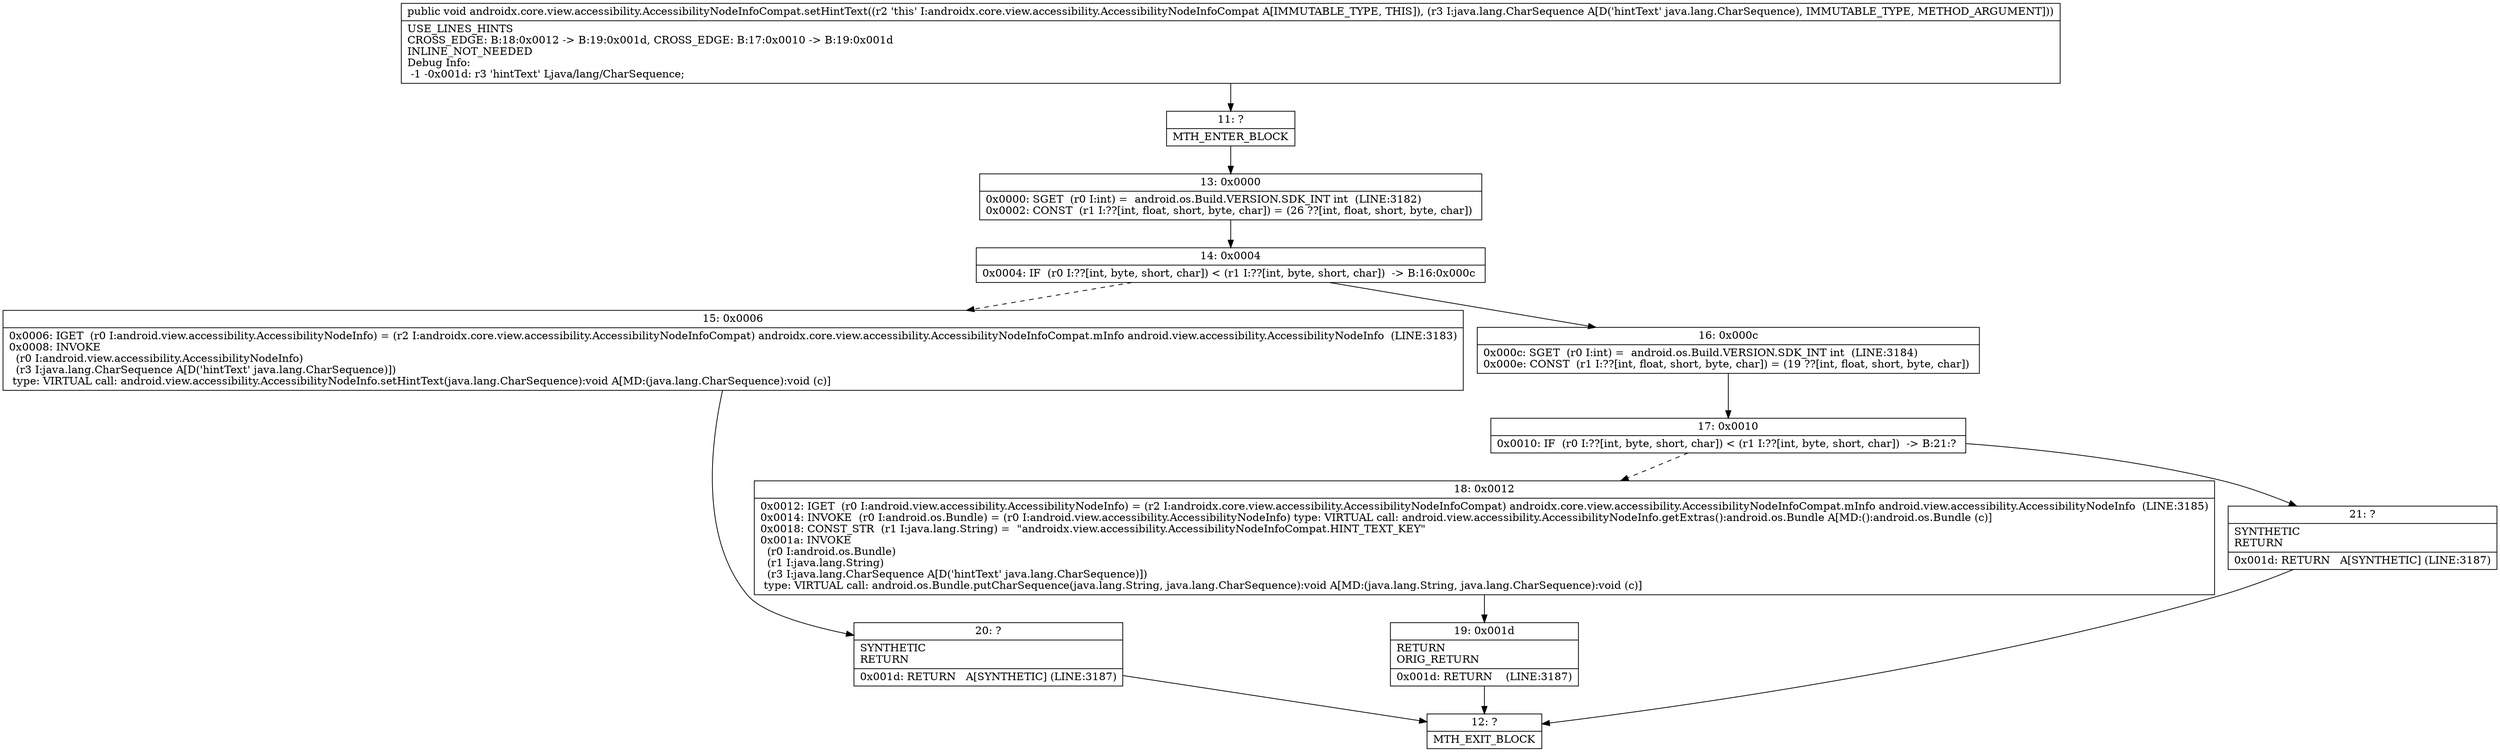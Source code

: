 digraph "CFG forandroidx.core.view.accessibility.AccessibilityNodeInfoCompat.setHintText(Ljava\/lang\/CharSequence;)V" {
Node_11 [shape=record,label="{11\:\ ?|MTH_ENTER_BLOCK\l}"];
Node_13 [shape=record,label="{13\:\ 0x0000|0x0000: SGET  (r0 I:int) =  android.os.Build.VERSION.SDK_INT int  (LINE:3182)\l0x0002: CONST  (r1 I:??[int, float, short, byte, char]) = (26 ??[int, float, short, byte, char]) \l}"];
Node_14 [shape=record,label="{14\:\ 0x0004|0x0004: IF  (r0 I:??[int, byte, short, char]) \< (r1 I:??[int, byte, short, char])  \-\> B:16:0x000c \l}"];
Node_15 [shape=record,label="{15\:\ 0x0006|0x0006: IGET  (r0 I:android.view.accessibility.AccessibilityNodeInfo) = (r2 I:androidx.core.view.accessibility.AccessibilityNodeInfoCompat) androidx.core.view.accessibility.AccessibilityNodeInfoCompat.mInfo android.view.accessibility.AccessibilityNodeInfo  (LINE:3183)\l0x0008: INVOKE  \l  (r0 I:android.view.accessibility.AccessibilityNodeInfo)\l  (r3 I:java.lang.CharSequence A[D('hintText' java.lang.CharSequence)])\l type: VIRTUAL call: android.view.accessibility.AccessibilityNodeInfo.setHintText(java.lang.CharSequence):void A[MD:(java.lang.CharSequence):void (c)]\l}"];
Node_20 [shape=record,label="{20\:\ ?|SYNTHETIC\lRETURN\l|0x001d: RETURN   A[SYNTHETIC] (LINE:3187)\l}"];
Node_12 [shape=record,label="{12\:\ ?|MTH_EXIT_BLOCK\l}"];
Node_16 [shape=record,label="{16\:\ 0x000c|0x000c: SGET  (r0 I:int) =  android.os.Build.VERSION.SDK_INT int  (LINE:3184)\l0x000e: CONST  (r1 I:??[int, float, short, byte, char]) = (19 ??[int, float, short, byte, char]) \l}"];
Node_17 [shape=record,label="{17\:\ 0x0010|0x0010: IF  (r0 I:??[int, byte, short, char]) \< (r1 I:??[int, byte, short, char])  \-\> B:21:? \l}"];
Node_18 [shape=record,label="{18\:\ 0x0012|0x0012: IGET  (r0 I:android.view.accessibility.AccessibilityNodeInfo) = (r2 I:androidx.core.view.accessibility.AccessibilityNodeInfoCompat) androidx.core.view.accessibility.AccessibilityNodeInfoCompat.mInfo android.view.accessibility.AccessibilityNodeInfo  (LINE:3185)\l0x0014: INVOKE  (r0 I:android.os.Bundle) = (r0 I:android.view.accessibility.AccessibilityNodeInfo) type: VIRTUAL call: android.view.accessibility.AccessibilityNodeInfo.getExtras():android.os.Bundle A[MD:():android.os.Bundle (c)]\l0x0018: CONST_STR  (r1 I:java.lang.String) =  \"androidx.view.accessibility.AccessibilityNodeInfoCompat.HINT_TEXT_KEY\" \l0x001a: INVOKE  \l  (r0 I:android.os.Bundle)\l  (r1 I:java.lang.String)\l  (r3 I:java.lang.CharSequence A[D('hintText' java.lang.CharSequence)])\l type: VIRTUAL call: android.os.Bundle.putCharSequence(java.lang.String, java.lang.CharSequence):void A[MD:(java.lang.String, java.lang.CharSequence):void (c)]\l}"];
Node_19 [shape=record,label="{19\:\ 0x001d|RETURN\lORIG_RETURN\l|0x001d: RETURN    (LINE:3187)\l}"];
Node_21 [shape=record,label="{21\:\ ?|SYNTHETIC\lRETURN\l|0x001d: RETURN   A[SYNTHETIC] (LINE:3187)\l}"];
MethodNode[shape=record,label="{public void androidx.core.view.accessibility.AccessibilityNodeInfoCompat.setHintText((r2 'this' I:androidx.core.view.accessibility.AccessibilityNodeInfoCompat A[IMMUTABLE_TYPE, THIS]), (r3 I:java.lang.CharSequence A[D('hintText' java.lang.CharSequence), IMMUTABLE_TYPE, METHOD_ARGUMENT]))  | USE_LINES_HINTS\lCROSS_EDGE: B:18:0x0012 \-\> B:19:0x001d, CROSS_EDGE: B:17:0x0010 \-\> B:19:0x001d\lINLINE_NOT_NEEDED\lDebug Info:\l  \-1 \-0x001d: r3 'hintText' Ljava\/lang\/CharSequence;\l}"];
MethodNode -> Node_11;Node_11 -> Node_13;
Node_13 -> Node_14;
Node_14 -> Node_15[style=dashed];
Node_14 -> Node_16;
Node_15 -> Node_20;
Node_20 -> Node_12;
Node_16 -> Node_17;
Node_17 -> Node_18[style=dashed];
Node_17 -> Node_21;
Node_18 -> Node_19;
Node_19 -> Node_12;
Node_21 -> Node_12;
}

